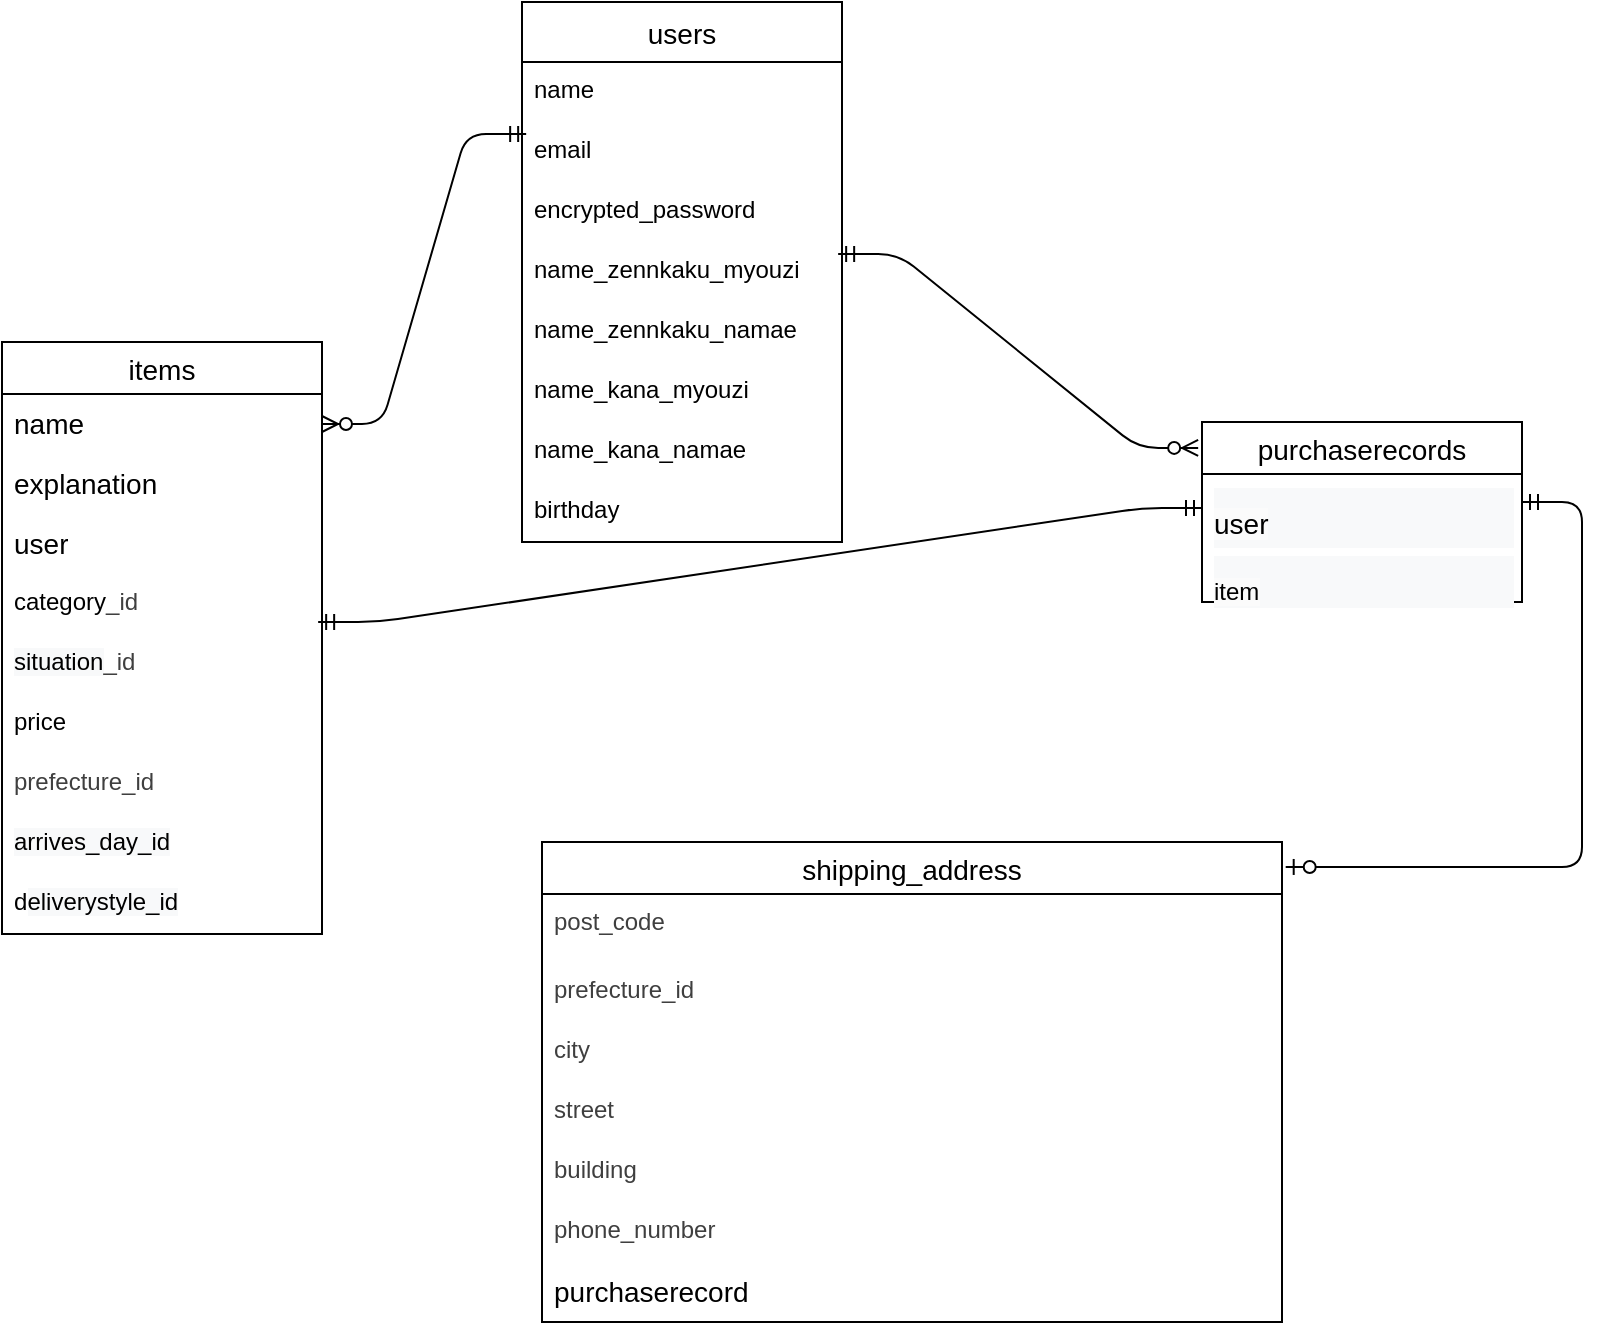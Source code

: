 <mxfile>
    <diagram id="IUrN05mFxdj-ggtUQ1nQ" name="ページ1">
        <mxGraphModel dx="1456" dy="779" grid="1" gridSize="10" guides="1" tooltips="1" connect="1" arrows="1" fold="1" page="1" pageScale="1" pageWidth="827" pageHeight="1169" math="0" shadow="0">
            <root>
                <mxCell id="0"/>
                <mxCell id="1" parent="0"/>
                <mxCell id="2" value="users" style="swimlane;fontStyle=0;childLayout=stackLayout;horizontal=1;startSize=30;horizontalStack=0;resizeParent=1;resizeParentMax=0;resizeLast=0;collapsible=1;marginBottom=0;align=center;fontSize=14;" parent="1" vertex="1">
                    <mxGeometry x="280" width="160" height="270" as="geometry"/>
                </mxCell>
                <mxCell id="3" value="name" style="text;strokeColor=none;fillColor=none;spacingLeft=4;spacingRight=4;overflow=hidden;rotatable=0;points=[[0,0.5],[1,0.5]];portConstraint=eastwest;fontSize=12;whiteSpace=wrap;html=1;" parent="2" vertex="1">
                    <mxGeometry y="30" width="160" height="30" as="geometry"/>
                </mxCell>
                <mxCell id="4" value="&lt;span style=&quot;color: rgb(0, 0, 0);&quot;&gt;email&lt;/span&gt;" style="text;strokeColor=none;fillColor=none;spacingLeft=4;spacingRight=4;overflow=hidden;rotatable=0;points=[[0,0.5],[1,0.5]];portConstraint=eastwest;fontSize=12;whiteSpace=wrap;html=1;" parent="2" vertex="1">
                    <mxGeometry y="60" width="160" height="30" as="geometry"/>
                </mxCell>
                <mxCell id="5" value="&lt;span style=&quot;color: rgb(0, 0, 0);&quot;&gt;encrypted_password&lt;/span&gt;" style="text;strokeColor=none;fillColor=none;spacingLeft=4;spacingRight=4;overflow=hidden;rotatable=0;points=[[0,0.5],[1,0.5]];portConstraint=eastwest;fontSize=12;whiteSpace=wrap;html=1;" parent="2" vertex="1">
                    <mxGeometry y="90" width="160" height="30" as="geometry"/>
                </mxCell>
                <mxCell id="57" value="&lt;span style=&quot;color: rgb(0, 0, 0);&quot;&gt;name_zennkaku_myouzi&lt;/span&gt;" style="text;strokeColor=none;fillColor=none;spacingLeft=4;spacingRight=4;overflow=hidden;rotatable=0;points=[[0,0.5],[1,0.5]];portConstraint=eastwest;fontSize=12;whiteSpace=wrap;html=1;" parent="2" vertex="1">
                    <mxGeometry y="120" width="160" height="30" as="geometry"/>
                </mxCell>
                <mxCell id="140" value="&lt;span style=&quot;color: rgb(0, 0, 0);&quot;&gt;name_zennkaku_namae&lt;/span&gt;" style="text;strokeColor=none;fillColor=none;spacingLeft=4;spacingRight=4;overflow=hidden;rotatable=0;points=[[0,0.5],[1,0.5]];portConstraint=eastwest;fontSize=12;whiteSpace=wrap;html=1;" parent="2" vertex="1">
                    <mxGeometry y="150" width="160" height="30" as="geometry"/>
                </mxCell>
                <mxCell id="58" value="&lt;span style=&quot;color: rgb(0, 0, 0);&quot;&gt;name_kana_myouzi&lt;/span&gt;" style="text;strokeColor=none;fillColor=none;spacingLeft=4;spacingRight=4;overflow=hidden;rotatable=0;points=[[0,0.5],[1,0.5]];portConstraint=eastwest;fontSize=12;whiteSpace=wrap;html=1;" parent="2" vertex="1">
                    <mxGeometry y="180" width="160" height="30" as="geometry"/>
                </mxCell>
                <mxCell id="141" value="&lt;span style=&quot;color: rgb(0, 0, 0);&quot;&gt;name_kana_namae&lt;/span&gt;" style="text;strokeColor=none;fillColor=none;spacingLeft=4;spacingRight=4;overflow=hidden;rotatable=0;points=[[0,0.5],[1,0.5]];portConstraint=eastwest;fontSize=12;whiteSpace=wrap;html=1;" parent="2" vertex="1">
                    <mxGeometry y="210" width="160" height="30" as="geometry"/>
                </mxCell>
                <mxCell id="142" value="birthday" style="text;strokeColor=none;fillColor=none;spacingLeft=4;spacingRight=4;overflow=hidden;rotatable=0;points=[[0,0.5],[1,0.5]];portConstraint=eastwest;fontSize=12;whiteSpace=wrap;html=1;" parent="2" vertex="1">
                    <mxGeometry y="240" width="160" height="30" as="geometry"/>
                </mxCell>
                <mxCell id="10" value="items" style="swimlane;fontStyle=0;childLayout=stackLayout;horizontal=1;startSize=26;horizontalStack=0;resizeParent=1;resizeParentMax=0;resizeLast=0;collapsible=1;marginBottom=0;align=center;fontSize=14;" parent="1" vertex="1">
                    <mxGeometry x="20" y="170" width="160" height="296" as="geometry"/>
                </mxCell>
                <mxCell id="13" value="&lt;span style=&quot;color: rgb(0, 0, 0); font-size: 14px; text-align: center; text-wrap: nowrap;&quot;&gt;name&lt;/span&gt;" style="text;strokeColor=none;fillColor=none;spacingLeft=4;spacingRight=4;overflow=hidden;rotatable=0;points=[[0,0.5],[1,0.5]];portConstraint=eastwest;fontSize=12;whiteSpace=wrap;html=1;" parent="10" vertex="1">
                    <mxGeometry y="26" width="160" height="30" as="geometry"/>
                </mxCell>
                <mxCell id="11" value="&lt;div style=&quot;text-align: center;&quot;&gt;&lt;span style=&quot;background-color: transparent; font-size: 14px; text-wrap-mode: nowrap;&quot;&gt;explanation&lt;/span&gt;&lt;/div&gt;" style="text;strokeColor=none;fillColor=none;spacingLeft=4;spacingRight=4;overflow=hidden;rotatable=0;points=[[0,0.5],[1,0.5]];portConstraint=eastwest;fontSize=12;whiteSpace=wrap;html=1;" parent="10" vertex="1">
                    <mxGeometry y="56" width="160" height="30" as="geometry"/>
                </mxCell>
                <mxCell id="121" value="&lt;span style=&quot;color: rgb(0, 0, 0); font-size: 14px; text-align: center; text-wrap: nowrap;&quot;&gt;user&lt;/span&gt;" style="text;strokeColor=none;fillColor=none;spacingLeft=4;spacingRight=4;overflow=hidden;rotatable=0;points=[[0,0.5],[1,0.5]];portConstraint=eastwest;fontSize=12;whiteSpace=wrap;html=1;" parent="10" vertex="1">
                    <mxGeometry y="86" width="160" height="30" as="geometry"/>
                </mxCell>
                <mxCell id="59" value="category&lt;span style=&quot;color: rgb(63, 63, 63);&quot;&gt;_id&lt;/span&gt;" style="text;strokeColor=none;fillColor=none;spacingLeft=4;spacingRight=4;overflow=hidden;rotatable=0;points=[[0,0.5],[1,0.5]];portConstraint=eastwest;fontSize=12;whiteSpace=wrap;html=1;" parent="10" vertex="1">
                    <mxGeometry y="116" width="160" height="30" as="geometry"/>
                </mxCell>
                <mxCell id="62" value="&lt;font&gt;&lt;span style=&quot;background-color: rgb(248, 249, 250); font-family: inherit;&quot;&gt;situation&lt;/span&gt;&lt;/font&gt;&lt;span style=&quot;color: rgb(63, 63, 63);&quot;&gt;_id&lt;/span&gt;" style="text;strokeColor=none;fillColor=none;spacingLeft=4;spacingRight=4;overflow=hidden;rotatable=0;points=[[0,0.5],[1,0.5]];portConstraint=eastwest;fontSize=12;whiteSpace=wrap;html=1;" parent="10" vertex="1">
                    <mxGeometry y="146" width="160" height="30" as="geometry"/>
                </mxCell>
                <mxCell id="144" value="price" style="text;strokeColor=none;fillColor=none;spacingLeft=4;spacingRight=4;overflow=hidden;rotatable=0;points=[[0,0.5],[1,0.5]];portConstraint=eastwest;fontSize=12;whiteSpace=wrap;html=1;" parent="10" vertex="1">
                    <mxGeometry y="176" width="160" height="30" as="geometry"/>
                </mxCell>
                <mxCell id="64" value="&lt;span style=&quot;color: rgb(63, 63, 63);&quot;&gt;prefecture_id&lt;/span&gt;" style="text;strokeColor=none;fillColor=none;spacingLeft=4;spacingRight=4;overflow=hidden;rotatable=0;points=[[0,0.5],[1,0.5]];portConstraint=eastwest;fontSize=12;whiteSpace=wrap;html=1;" parent="10" vertex="1">
                    <mxGeometry y="206" width="160" height="30" as="geometry"/>
                </mxCell>
                <mxCell id="65" value="&lt;span style=&quot;background-color: rgb(248, 249, 250); font-family: inherit;&quot;&gt;arrives_day_id&lt;/span&gt;" style="text;strokeColor=none;fillColor=none;spacingLeft=4;spacingRight=4;overflow=hidden;rotatable=0;points=[[0,0.5],[1,0.5]];portConstraint=eastwest;fontSize=12;whiteSpace=wrap;html=1;" parent="10" vertex="1">
                    <mxGeometry y="236" width="160" height="30" as="geometry"/>
                </mxCell>
                <mxCell id="61" value="&lt;font&gt;d&lt;span style=&quot;background-color: rgb(248, 249, 250); font-family: inherit;&quot;&gt;eliverystyle_id&lt;/span&gt;&lt;/font&gt;" style="text;strokeColor=none;fillColor=none;spacingLeft=4;spacingRight=4;overflow=hidden;rotatable=0;points=[[0,0.5],[1,0.5]];portConstraint=eastwest;fontSize=12;whiteSpace=wrap;html=1;" parent="10" vertex="1">
                    <mxGeometry y="266" width="160" height="30" as="geometry"/>
                </mxCell>
                <mxCell id="52" value="purchaserecords" style="swimlane;fontStyle=0;childLayout=stackLayout;horizontal=1;startSize=26;horizontalStack=0;resizeParent=1;resizeParentMax=0;resizeLast=0;collapsible=1;marginBottom=0;align=center;fontSize=14;" parent="1" vertex="1">
                    <mxGeometry x="620" y="210" width="160" height="90" as="geometry"/>
                </mxCell>
                <mxCell id="53" value="&lt;pre class=&quot;tw-data-text tw-text-large tw-ta&quot; data-placeholder=&quot;翻訳&quot; id=&quot;tw-target-text&quot; data-ved=&quot;2ahUKEwjt7_yr6fSLAxUldPUHHfhMJ0IQ3ewLegQICBAV&quot; dir=&quot;ltr&quot; aria-label=&quot;訳文: purchase record&quot; style=&quot;line-height: 36px; background-color: rgb(248, 249, 250); border: none; padding: 2px 0.14em 2px 0px; position: relative; margin-top: -2px; margin-bottom: -2px; resize: none; font-family: inherit; overflow: hidden; width: 270px; text-wrap: wrap; overflow-wrap: break-word; color: rgb(31, 31, 31);&quot;&gt;&lt;span style=&quot;color: rgb(0, 0, 0); font-size: 14px; white-space: nowrap; background-color: rgb(251, 251, 251);&quot;&gt;user&lt;/span&gt;&lt;br&gt;&lt;/pre&gt;" style="text;strokeColor=none;fillColor=none;spacingLeft=4;spacingRight=4;overflow=hidden;rotatable=0;points=[[0,0.5],[1,0.5]];portConstraint=eastwest;fontSize=12;whiteSpace=wrap;html=1;labelPosition=center;verticalLabelPosition=middle;align=left;verticalAlign=top;" parent="52" vertex="1">
                    <mxGeometry y="26" width="160" height="34" as="geometry"/>
                </mxCell>
                <mxCell id="55" value="&lt;pre class=&quot;tw-data-text tw-text-large tw-ta&quot; data-placeholder=&quot;翻訳&quot; id=&quot;tw-target-text&quot; data-ved=&quot;2ahUKEwjt7_yr6fSLAxUldPUHHfhMJ0IQ3ewLegQICBAV&quot; dir=&quot;ltr&quot; aria-label=&quot;訳文: purchase record&quot; style=&quot;scrollbar-color: light-dark(#e2e2e2, #4b4b4b)&lt;br/&gt;&#x9;&#x9;&#x9;&#x9;&#x9;light-dark(#fbfbfb, var(--dark-panel-color)); line-height: 36px; background-color: rgb(248, 249, 250); border: none; padding: 2px 0.14em 2px 0px; position: relative; margin-top: -2px; margin-bottom: -2px; resize: none; font-family: inherit; overflow: hidden; width: 270px; text-wrap: wrap; overflow-wrap: break-word; color: rgb(31, 31, 31);&quot;&gt;&lt;span style=&quot;scrollbar-color: light-dark(#e2e2e2, #4b4b4b)&lt;br/&gt;&#x9;&#x9;&#x9;&#x9;&#x9;light-dark(#fbfbfb, var(--dark-panel-color)); white-space: nowrap; background-color: rgb(251, 251, 251); color: rgb(0, 0, 0);&quot;&gt;item&lt;/span&gt;&lt;br&gt;&lt;/pre&gt;" style="text;strokeColor=none;fillColor=none;spacingLeft=4;spacingRight=4;overflow=hidden;rotatable=0;points=[[0,0.5],[1,0.5]];portConstraint=eastwest;fontSize=12;whiteSpace=wrap;html=1;align=left;" parent="52" vertex="1">
                    <mxGeometry y="60" width="160" height="30" as="geometry"/>
                </mxCell>
                <mxCell id="67" value="shipping_address" style="swimlane;fontStyle=0;childLayout=stackLayout;horizontal=1;startSize=26;horizontalStack=0;resizeParent=1;resizeParentMax=0;resizeLast=0;collapsible=1;marginBottom=0;align=center;fontSize=14;" parent="1" vertex="1">
                    <mxGeometry x="290" y="420" width="370" height="240" as="geometry"/>
                </mxCell>
                <mxCell id="68" value="&lt;span style=&quot;color: rgb(63, 63, 63);&quot;&gt;post_code&lt;/span&gt;" style="text;strokeColor=none;fillColor=none;spacingLeft=4;spacingRight=4;overflow=hidden;rotatable=0;points=[[0,0.5],[1,0.5]];portConstraint=eastwest;fontSize=12;whiteSpace=wrap;html=1;" parent="67" vertex="1">
                    <mxGeometry y="26" width="370" height="34" as="geometry"/>
                </mxCell>
                <mxCell id="70" value="&lt;span style=&quot;color: rgb(63, 63, 63);&quot;&gt;prefecture_id&lt;/span&gt;" style="text;strokeColor=none;fillColor=none;spacingLeft=4;spacingRight=4;overflow=hidden;rotatable=0;points=[[0,0.5],[1,0.5]];portConstraint=eastwest;fontSize=12;whiteSpace=wrap;html=1;" parent="67" vertex="1">
                    <mxGeometry y="60" width="370" height="30" as="geometry"/>
                </mxCell>
                <mxCell id="71" value="&lt;span style=&quot;color: rgb(63, 63, 63);&quot;&gt;city&lt;/span&gt;" style="text;strokeColor=none;fillColor=none;spacingLeft=4;spacingRight=4;overflow=hidden;rotatable=0;points=[[0,0.5],[1,0.5]];portConstraint=eastwest;fontSize=12;whiteSpace=wrap;html=1;" parent="67" vertex="1">
                    <mxGeometry y="90" width="370" height="30" as="geometry"/>
                </mxCell>
                <mxCell id="73" value="&lt;span style=&quot;scrollbar-color: light-dark(#e2e2e2, #4b4b4b)&lt;br/&gt;&#x9;&#x9;&#x9;&#x9;&#x9;light-dark(#fbfbfb, var(--dark-panel-color)); color: rgb(63, 63, 63);&quot;&gt;street&lt;/span&gt;" style="text;strokeColor=none;fillColor=none;spacingLeft=4;spacingRight=4;overflow=hidden;rotatable=0;points=[[0,0.5],[1,0.5]];portConstraint=eastwest;fontSize=12;whiteSpace=wrap;html=1;" parent="67" vertex="1">
                    <mxGeometry y="120" width="370" height="30" as="geometry"/>
                </mxCell>
                <mxCell id="74" value="&lt;span style=&quot;scrollbar-color: light-dark(#e2e2e2, #4b4b4b)&lt;br/&gt;&#x9;&#x9;&#x9;&#x9;&#x9;light-dark(#fbfbfb, var(--dark-panel-color)); color: rgb(63, 63, 63);&quot;&gt;building&lt;/span&gt;" style="text;strokeColor=none;fillColor=none;spacingLeft=4;spacingRight=4;overflow=hidden;rotatable=0;points=[[0,0.5],[1,0.5]];portConstraint=eastwest;fontSize=12;whiteSpace=wrap;html=1;" parent="67" vertex="1">
                    <mxGeometry y="150" width="370" height="30" as="geometry"/>
                </mxCell>
                <mxCell id="76" value="&lt;span style=&quot;scrollbar-color: light-dark(#e2e2e2, #4b4b4b)&lt;br/&gt;&#x9;&#x9;&#x9;&#x9;&#x9;light-dark(#fbfbfb, var(--dark-panel-color)); color: rgb(63, 63, 63);&quot;&gt;phone_number&lt;/span&gt;" style="text;strokeColor=none;fillColor=none;spacingLeft=4;spacingRight=4;overflow=hidden;rotatable=0;points=[[0,0.5],[1,0.5]];portConstraint=eastwest;fontSize=12;whiteSpace=wrap;html=1;" parent="67" vertex="1">
                    <mxGeometry y="180" width="370" height="30" as="geometry"/>
                </mxCell>
                <mxCell id="123" value="&lt;span style=&quot;color: rgb(0, 0, 0); font-size: 14px; text-align: center; text-wrap-mode: nowrap;&quot;&gt;purchaserecord&lt;/span&gt;" style="text;strokeColor=none;fillColor=none;spacingLeft=4;spacingRight=4;overflow=hidden;rotatable=0;points=[[0,0.5],[1,0.5]];portConstraint=eastwest;fontSize=12;whiteSpace=wrap;html=1;" parent="67" vertex="1">
                    <mxGeometry y="210" width="370" height="30" as="geometry"/>
                </mxCell>
                <mxCell id="120" value="" style="edgeStyle=entityRelationEdgeStyle;fontSize=12;html=1;endArrow=ERmandOne;startArrow=ERmandOne;exitX=0.988;exitY=0.8;exitDx=0;exitDy=0;exitPerimeter=0;entryX=0;entryY=0.5;entryDx=0;entryDy=0;" parent="1" source="59" target="53" edge="1">
                    <mxGeometry width="100" height="100" relative="1" as="geometry">
                        <mxPoint x="160" y="396" as="sourcePoint"/>
                        <mxPoint x="600" y="325" as="targetPoint"/>
                        <Array as="points">
                            <mxPoint x="370" y="520"/>
                        </Array>
                    </mxGeometry>
                </mxCell>
                <mxCell id="124" value="" style="edgeStyle=entityRelationEdgeStyle;fontSize=12;html=1;endArrow=ERzeroToOne;startArrow=ERmandOne;entryX=1.005;entryY=0.052;entryDx=0;entryDy=0;entryPerimeter=0;" parent="1" target="67" edge="1">
                    <mxGeometry width="100" height="100" relative="1" as="geometry">
                        <mxPoint x="780" y="250" as="sourcePoint"/>
                        <mxPoint x="430" y="440" as="targetPoint"/>
                    </mxGeometry>
                </mxCell>
                <mxCell id="125" value="" style="edgeStyle=entityRelationEdgeStyle;fontSize=12;html=1;endArrow=ERzeroToMany;startArrow=ERmandOne;exitX=0.988;exitY=0.2;exitDx=0;exitDy=0;exitPerimeter=0;entryX=-0.012;entryY=0.144;entryDx=0;entryDy=0;entryPerimeter=0;" parent="1" source="57" target="52" edge="1">
                    <mxGeometry width="100" height="100" relative="1" as="geometry">
                        <mxPoint x="440" y="110" as="sourcePoint"/>
                        <mxPoint x="540" y="10" as="targetPoint"/>
                    </mxGeometry>
                </mxCell>
                <mxCell id="126" value="" style="edgeStyle=entityRelationEdgeStyle;fontSize=12;html=1;endArrow=ERzeroToMany;startArrow=ERmandOne;entryX=1;entryY=0.5;entryDx=0;entryDy=0;exitX=0.013;exitY=0.2;exitDx=0;exitDy=0;exitPerimeter=0;" parent="1" source="4" target="13" edge="1">
                    <mxGeometry width="100" height="100" relative="1" as="geometry">
                        <mxPoint x="150" y="530.02" as="sourcePoint"/>
                        <mxPoint x="270.96" y="260" as="targetPoint"/>
                    </mxGeometry>
                </mxCell>
            </root>
        </mxGraphModel>
    </diagram>
</mxfile>